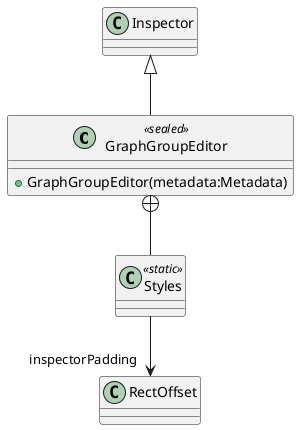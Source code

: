 @startuml
class GraphGroupEditor <<sealed>> {
    + GraphGroupEditor(metadata:Metadata)
}
class Styles <<static>> {
}
Inspector <|-- GraphGroupEditor
GraphGroupEditor +-- Styles
Styles --> "inspectorPadding" RectOffset
@enduml
